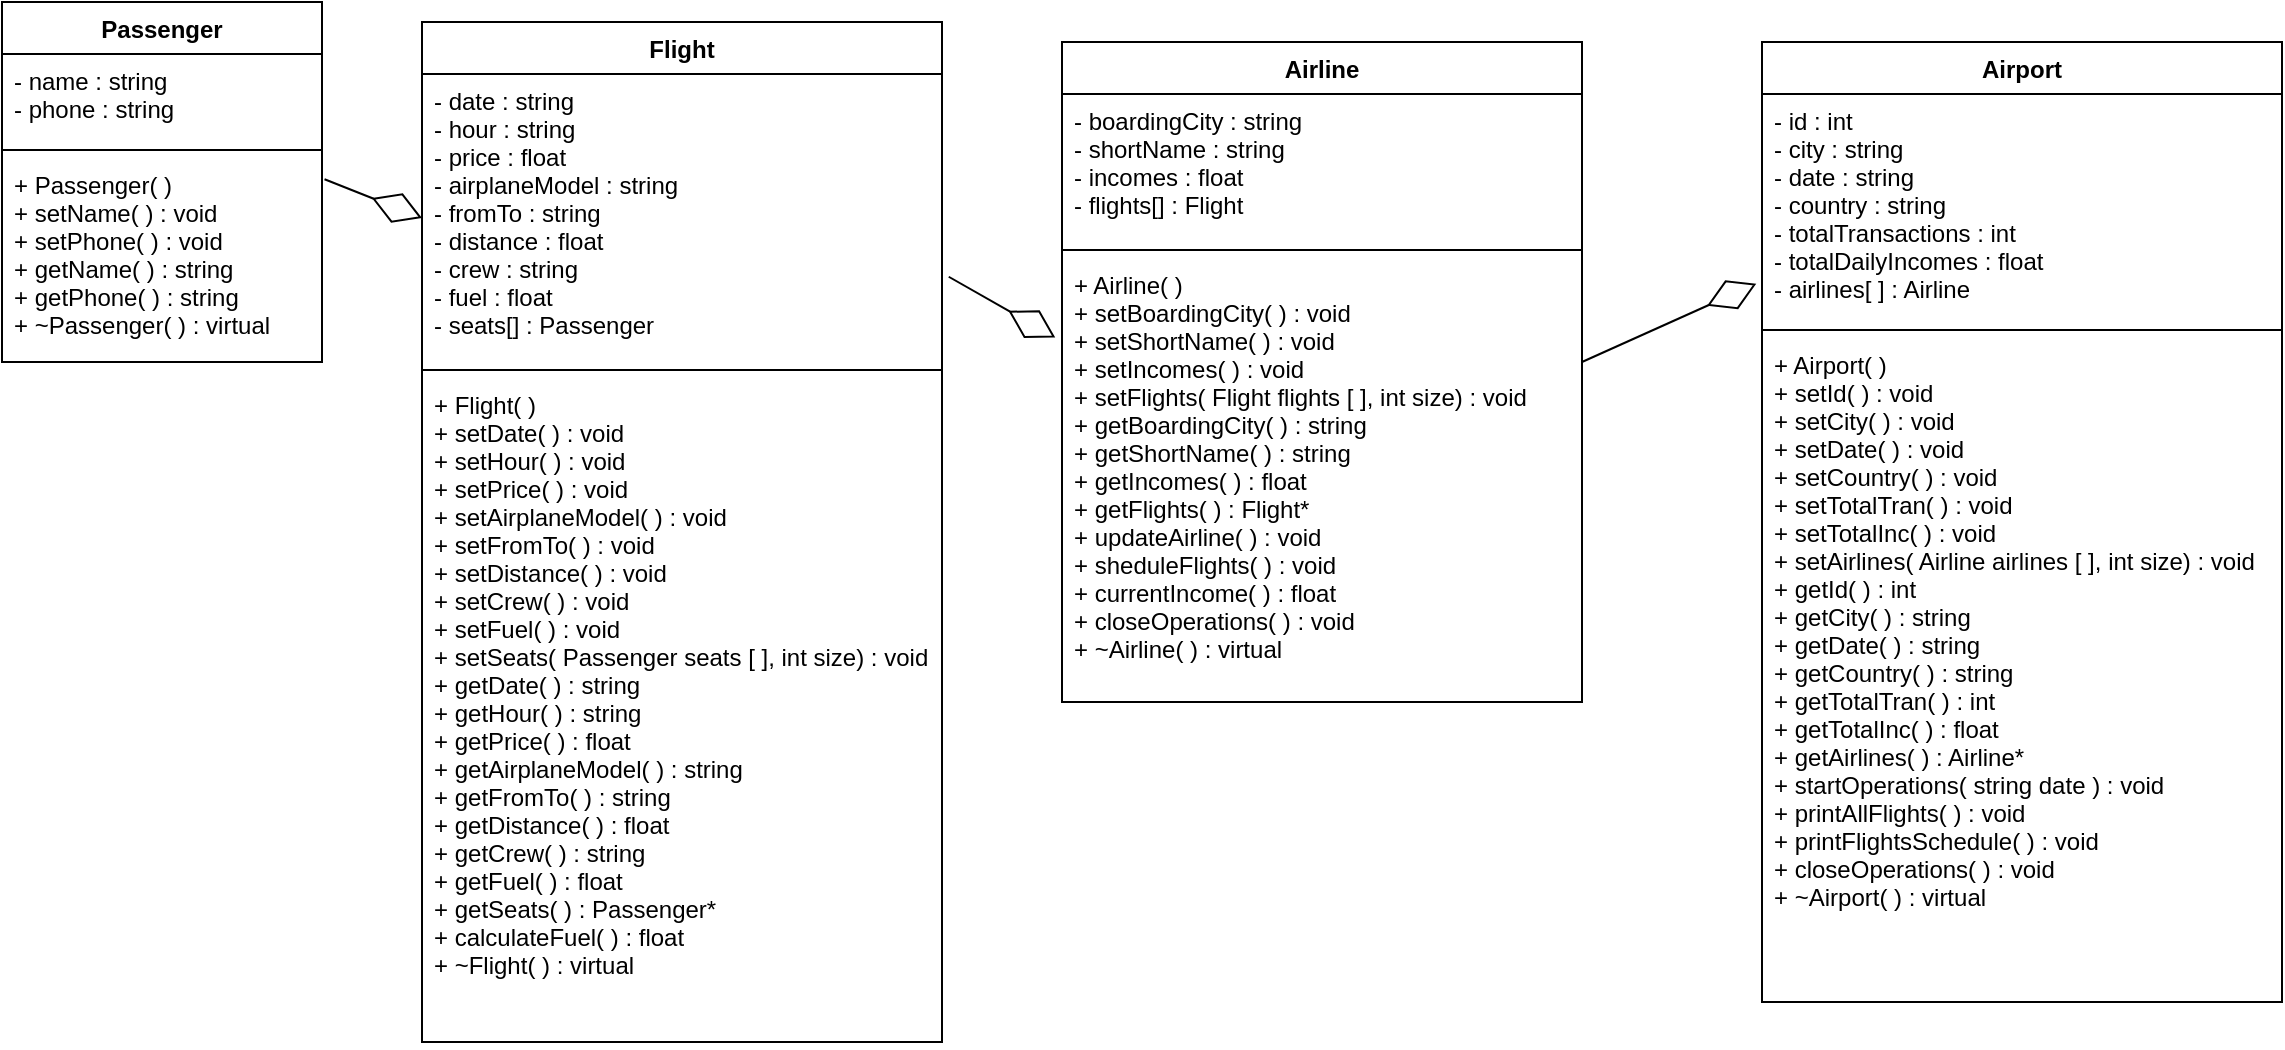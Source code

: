 <mxfile>
    <diagram id="AzLXJ-tuYh4hqJ3aeI0v" name="Page-1">
        <mxGraphModel dx="964" dy="458" grid="1" gridSize="10" guides="1" tooltips="1" connect="1" arrows="1" fold="1" page="1" pageScale="1" pageWidth="850" pageHeight="1100" math="0" shadow="0">
            <root>
                <mxCell id="0"/>
                <mxCell id="1" parent="0"/>
                <mxCell id="2" value="Passenger" style="swimlane;fontStyle=1;align=center;verticalAlign=top;childLayout=stackLayout;horizontal=1;startSize=26;horizontalStack=0;resizeParent=1;resizeParentMax=0;resizeLast=0;collapsible=1;marginBottom=0;" vertex="1" parent="1">
                    <mxGeometry x="120" y="90" width="160" height="180" as="geometry"/>
                </mxCell>
                <mxCell id="3" value="- name : string&#10;- phone : string" style="text;strokeColor=none;fillColor=none;align=left;verticalAlign=top;spacingLeft=4;spacingRight=4;overflow=hidden;rotatable=0;points=[[0,0.5],[1,0.5]];portConstraint=eastwest;" vertex="1" parent="2">
                    <mxGeometry y="26" width="160" height="44" as="geometry"/>
                </mxCell>
                <mxCell id="4" value="" style="line;strokeWidth=1;fillColor=none;align=left;verticalAlign=middle;spacingTop=-1;spacingLeft=3;spacingRight=3;rotatable=0;labelPosition=right;points=[];portConstraint=eastwest;strokeColor=inherit;" vertex="1" parent="2">
                    <mxGeometry y="70" width="160" height="8" as="geometry"/>
                </mxCell>
                <mxCell id="5" value="+ Passenger( )&#10;+ setName( ) : void&#10;+ setPhone( ) : void&#10;+ getName( ) : string&#10;+ getPhone( ) : string&#10;+ ~Passenger( ) : virtual" style="text;strokeColor=none;fillColor=none;align=left;verticalAlign=top;spacingLeft=4;spacingRight=4;overflow=hidden;rotatable=0;points=[[0,0.5],[1,0.5]];portConstraint=eastwest;" vertex="1" parent="2">
                    <mxGeometry y="78" width="160" height="102" as="geometry"/>
                </mxCell>
                <mxCell id="6" value="Flight" style="swimlane;fontStyle=1;align=center;verticalAlign=top;childLayout=stackLayout;horizontal=1;startSize=26;horizontalStack=0;resizeParent=1;resizeParentMax=0;resizeLast=0;collapsible=1;marginBottom=0;" vertex="1" parent="1">
                    <mxGeometry x="330" y="100" width="260" height="510" as="geometry"/>
                </mxCell>
                <mxCell id="7" value="- date : string &#10;- hour : string &#10;- price : float&#10;- airplaneModel : string &#10;- fromTo : string &#10;- distance : float&#10;- crew : string &#10;- fuel : float&#10;- seats[] : Passenger" style="text;strokeColor=none;fillColor=none;align=left;verticalAlign=top;spacingLeft=4;spacingRight=4;overflow=hidden;rotatable=0;points=[[0,0.5],[1,0.5]];portConstraint=eastwest;" vertex="1" parent="6">
                    <mxGeometry y="26" width="260" height="144" as="geometry"/>
                </mxCell>
                <mxCell id="8" value="" style="line;strokeWidth=1;fillColor=none;align=left;verticalAlign=middle;spacingTop=-1;spacingLeft=3;spacingRight=3;rotatable=0;labelPosition=right;points=[];portConstraint=eastwest;strokeColor=inherit;" vertex="1" parent="6">
                    <mxGeometry y="170" width="260" height="8" as="geometry"/>
                </mxCell>
                <mxCell id="9" value="+ Flight( )&#10;+ setDate( ) : void&#10;+ setHour( ) : void&#10;+ setPrice( ) : void&#10;+ setAirplaneModel( ) : void&#10;+ setFromTo( ) : void&#10;+ setDistance( ) : void&#10;+ setCrew( ) : void&#10;+ setFuel( ) : void&#10;+ setSeats( Passenger seats [ ], int size) : void &#10;+ getDate( ) : string&#10;+ getHour( ) : string&#10;+ getPrice( ) : float&#10;+ getAirplaneModel( ) : string&#10;+ getFromTo( ) : string&#10;+ getDistance( ) : float&#10;+ getCrew( ) : string&#10;+ getFuel( ) : float&#10;+ getSeats( ) : Passenger*&#10;+ calculateFuel( ) : float&#10;+ ~Flight( ) : virtual" style="text;strokeColor=none;fillColor=none;align=left;verticalAlign=top;spacingLeft=4;spacingRight=4;overflow=hidden;rotatable=0;points=[[0,0.5],[1,0.5]];portConstraint=eastwest;" vertex="1" parent="6">
                    <mxGeometry y="178" width="260" height="332" as="geometry"/>
                </mxCell>
                <mxCell id="10" value="" style="endArrow=diamondThin;endFill=0;endSize=24;html=1;entryX=0;entryY=0.5;entryDx=0;entryDy=0;exitX=1.008;exitY=0.104;exitDx=0;exitDy=0;exitPerimeter=0;" edge="1" parent="1" source="5" target="7">
                    <mxGeometry width="160" relative="1" as="geometry">
                        <mxPoint x="270" y="190" as="sourcePoint"/>
                        <mxPoint x="430" y="190" as="targetPoint"/>
                    </mxGeometry>
                </mxCell>
                <mxCell id="11" value="Airline" style="swimlane;fontStyle=1;align=center;verticalAlign=top;childLayout=stackLayout;horizontal=1;startSize=26;horizontalStack=0;resizeParent=1;resizeParentMax=0;resizeLast=0;collapsible=1;marginBottom=0;" vertex="1" parent="1">
                    <mxGeometry x="650" y="110" width="260" height="330" as="geometry"/>
                </mxCell>
                <mxCell id="12" value="- boardingCity : string &#10;- shortName : string &#10;- incomes : float&#10;- flights[] : Flight" style="text;strokeColor=none;fillColor=none;align=left;verticalAlign=top;spacingLeft=4;spacingRight=4;overflow=hidden;rotatable=0;points=[[0,0.5],[1,0.5]];portConstraint=eastwest;" vertex="1" parent="11">
                    <mxGeometry y="26" width="260" height="74" as="geometry"/>
                </mxCell>
                <mxCell id="13" value="" style="line;strokeWidth=1;fillColor=none;align=left;verticalAlign=middle;spacingTop=-1;spacingLeft=3;spacingRight=3;rotatable=0;labelPosition=right;points=[];portConstraint=eastwest;strokeColor=inherit;" vertex="1" parent="11">
                    <mxGeometry y="100" width="260" height="8" as="geometry"/>
                </mxCell>
                <mxCell id="14" value="+ Airline( )&#10;+ setBoardingCity( ) : void&#10;+ setShortName( ) : void&#10;+ setIncomes( ) : void&#10;+ setFlights( Flight flights [ ], int size) : void &#10;+ getBoardingCity( ) : string&#10;+ getShortName( ) : string&#10;+ getIncomes( ) : float&#10;+ getFlights( ) : Flight*&#10;+ updateAirline( ) : void&#10;+ sheduleFlights( ) : void&#10;+ currentIncome( ) : float&#10;+ closeOperations( ) : void &#10;+ ~Airline( ) : virtual" style="text;strokeColor=none;fillColor=none;align=left;verticalAlign=top;spacingLeft=4;spacingRight=4;overflow=hidden;rotatable=0;points=[[0,0.5],[1,0.5]];portConstraint=eastwest;" vertex="1" parent="11">
                    <mxGeometry y="108" width="260" height="222" as="geometry"/>
                </mxCell>
                <mxCell id="16" value="" style="endArrow=diamondThin;endFill=0;endSize=24;html=1;entryX=-0.013;entryY=0.179;entryDx=0;entryDy=0;entryPerimeter=0;exitX=1.013;exitY=0.704;exitDx=0;exitDy=0;exitPerimeter=0;" edge="1" parent="1" source="7" target="14">
                    <mxGeometry width="160" relative="1" as="geometry">
                        <mxPoint x="610" y="210" as="sourcePoint"/>
                        <mxPoint x="750" y="200" as="targetPoint"/>
                    </mxGeometry>
                </mxCell>
                <mxCell id="17" value="Airport" style="swimlane;fontStyle=1;align=center;verticalAlign=top;childLayout=stackLayout;horizontal=1;startSize=26;horizontalStack=0;resizeParent=1;resizeParentMax=0;resizeLast=0;collapsible=1;marginBottom=0;" vertex="1" parent="1">
                    <mxGeometry x="1000" y="110" width="260" height="480" as="geometry"/>
                </mxCell>
                <mxCell id="18" value="- id : int &#10;- city : string &#10;- date : string&#10;- country : string &#10;- totalTransactions : int &#10;- totalDailyIncomes : float&#10;- airlines[ ] : Airline" style="text;strokeColor=none;fillColor=none;align=left;verticalAlign=top;spacingLeft=4;spacingRight=4;overflow=hidden;rotatable=0;points=[[0,0.5],[1,0.5]];portConstraint=eastwest;" vertex="1" parent="17">
                    <mxGeometry y="26" width="260" height="114" as="geometry"/>
                </mxCell>
                <mxCell id="19" value="" style="line;strokeWidth=1;fillColor=none;align=left;verticalAlign=middle;spacingTop=-1;spacingLeft=3;spacingRight=3;rotatable=0;labelPosition=right;points=[];portConstraint=eastwest;strokeColor=inherit;" vertex="1" parent="17">
                    <mxGeometry y="140" width="260" height="8" as="geometry"/>
                </mxCell>
                <mxCell id="20" value="+ Airport( )&#10;+ setId( ) : void&#10;+ setCity( ) : void&#10;+ setDate( ) : void&#10;+ setCountry( ) : void&#10;+ setTotalTran( ) : void&#10;+ setTotalInc( ) : void&#10;+ setAirlines( Airline airlines [ ], int size) : void &#10;+ getId( ) : int&#10;+ getCity( ) : string&#10;+ getDate( ) : string&#10;+ getCountry( ) : string&#10;+ getTotalTran( ) : int&#10;+ getTotalInc( ) : float&#10;+ getAirlines( ) : Airline*&#10;+ startOperations( string date ) : void&#10;+ printAllFlights( ) : void&#10;+ printFlightsSchedule( ) : void&#10;+ closeOperations( ) : void&#10;+ ~Airport( ) : virtual" style="text;strokeColor=none;fillColor=none;align=left;verticalAlign=top;spacingLeft=4;spacingRight=4;overflow=hidden;rotatable=0;points=[[0,0.5],[1,0.5]];portConstraint=eastwest;" vertex="1" parent="17">
                    <mxGeometry y="148" width="260" height="332" as="geometry"/>
                </mxCell>
                <mxCell id="21" value="" style="endArrow=diamondThin;endFill=0;endSize=24;html=1;entryX=-0.011;entryY=0.832;entryDx=0;entryDy=0;entryPerimeter=0;" edge="1" parent="1" target="18">
                    <mxGeometry width="160" relative="1" as="geometry">
                        <mxPoint x="910" y="270" as="sourcePoint"/>
                        <mxPoint x="990" y="270" as="targetPoint"/>
                    </mxGeometry>
                </mxCell>
            </root>
        </mxGraphModel>
    </diagram>
</mxfile>